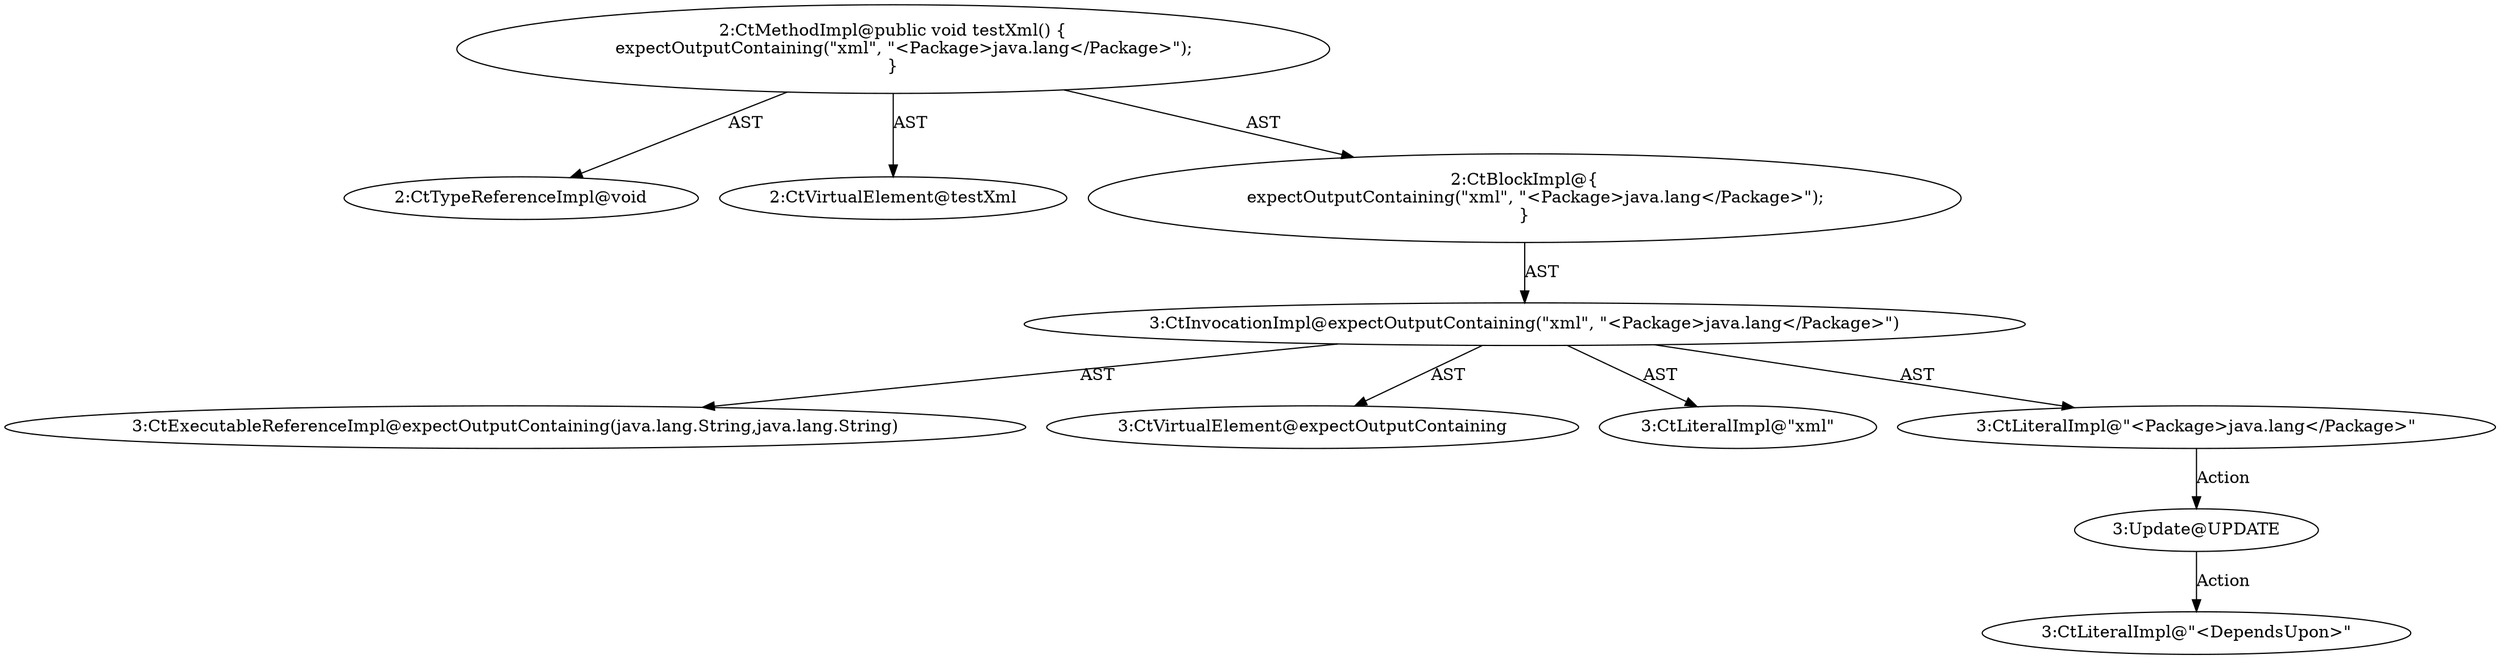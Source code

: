 digraph "testXml#?" {
0 [label="2:CtTypeReferenceImpl@void" shape=ellipse]
1 [label="2:CtVirtualElement@testXml" shape=ellipse]
2 [label="3:CtExecutableReferenceImpl@expectOutputContaining(java.lang.String,java.lang.String)" shape=ellipse]
3 [label="3:CtVirtualElement@expectOutputContaining" shape=ellipse]
4 [label="3:CtLiteralImpl@\"xml\"" shape=ellipse]
5 [label="3:CtLiteralImpl@\"<Package>java.lang</Package>\"" shape=ellipse]
6 [label="3:CtInvocationImpl@expectOutputContaining(\"xml\", \"<Package>java.lang</Package>\")" shape=ellipse]
7 [label="2:CtBlockImpl@\{
    expectOutputContaining(\"xml\", \"<Package>java.lang</Package>\");
\}" shape=ellipse]
8 [label="2:CtMethodImpl@public void testXml() \{
    expectOutputContaining(\"xml\", \"<Package>java.lang</Package>\");
\}" shape=ellipse]
9 [label="3:Update@UPDATE" shape=ellipse]
10 [label="3:CtLiteralImpl@\"<DependsUpon>\"" shape=ellipse]
5 -> 9 [label="Action"];
6 -> 3 [label="AST"];
6 -> 2 [label="AST"];
6 -> 4 [label="AST"];
6 -> 5 [label="AST"];
7 -> 6 [label="AST"];
8 -> 1 [label="AST"];
8 -> 0 [label="AST"];
8 -> 7 [label="AST"];
9 -> 10 [label="Action"];
}